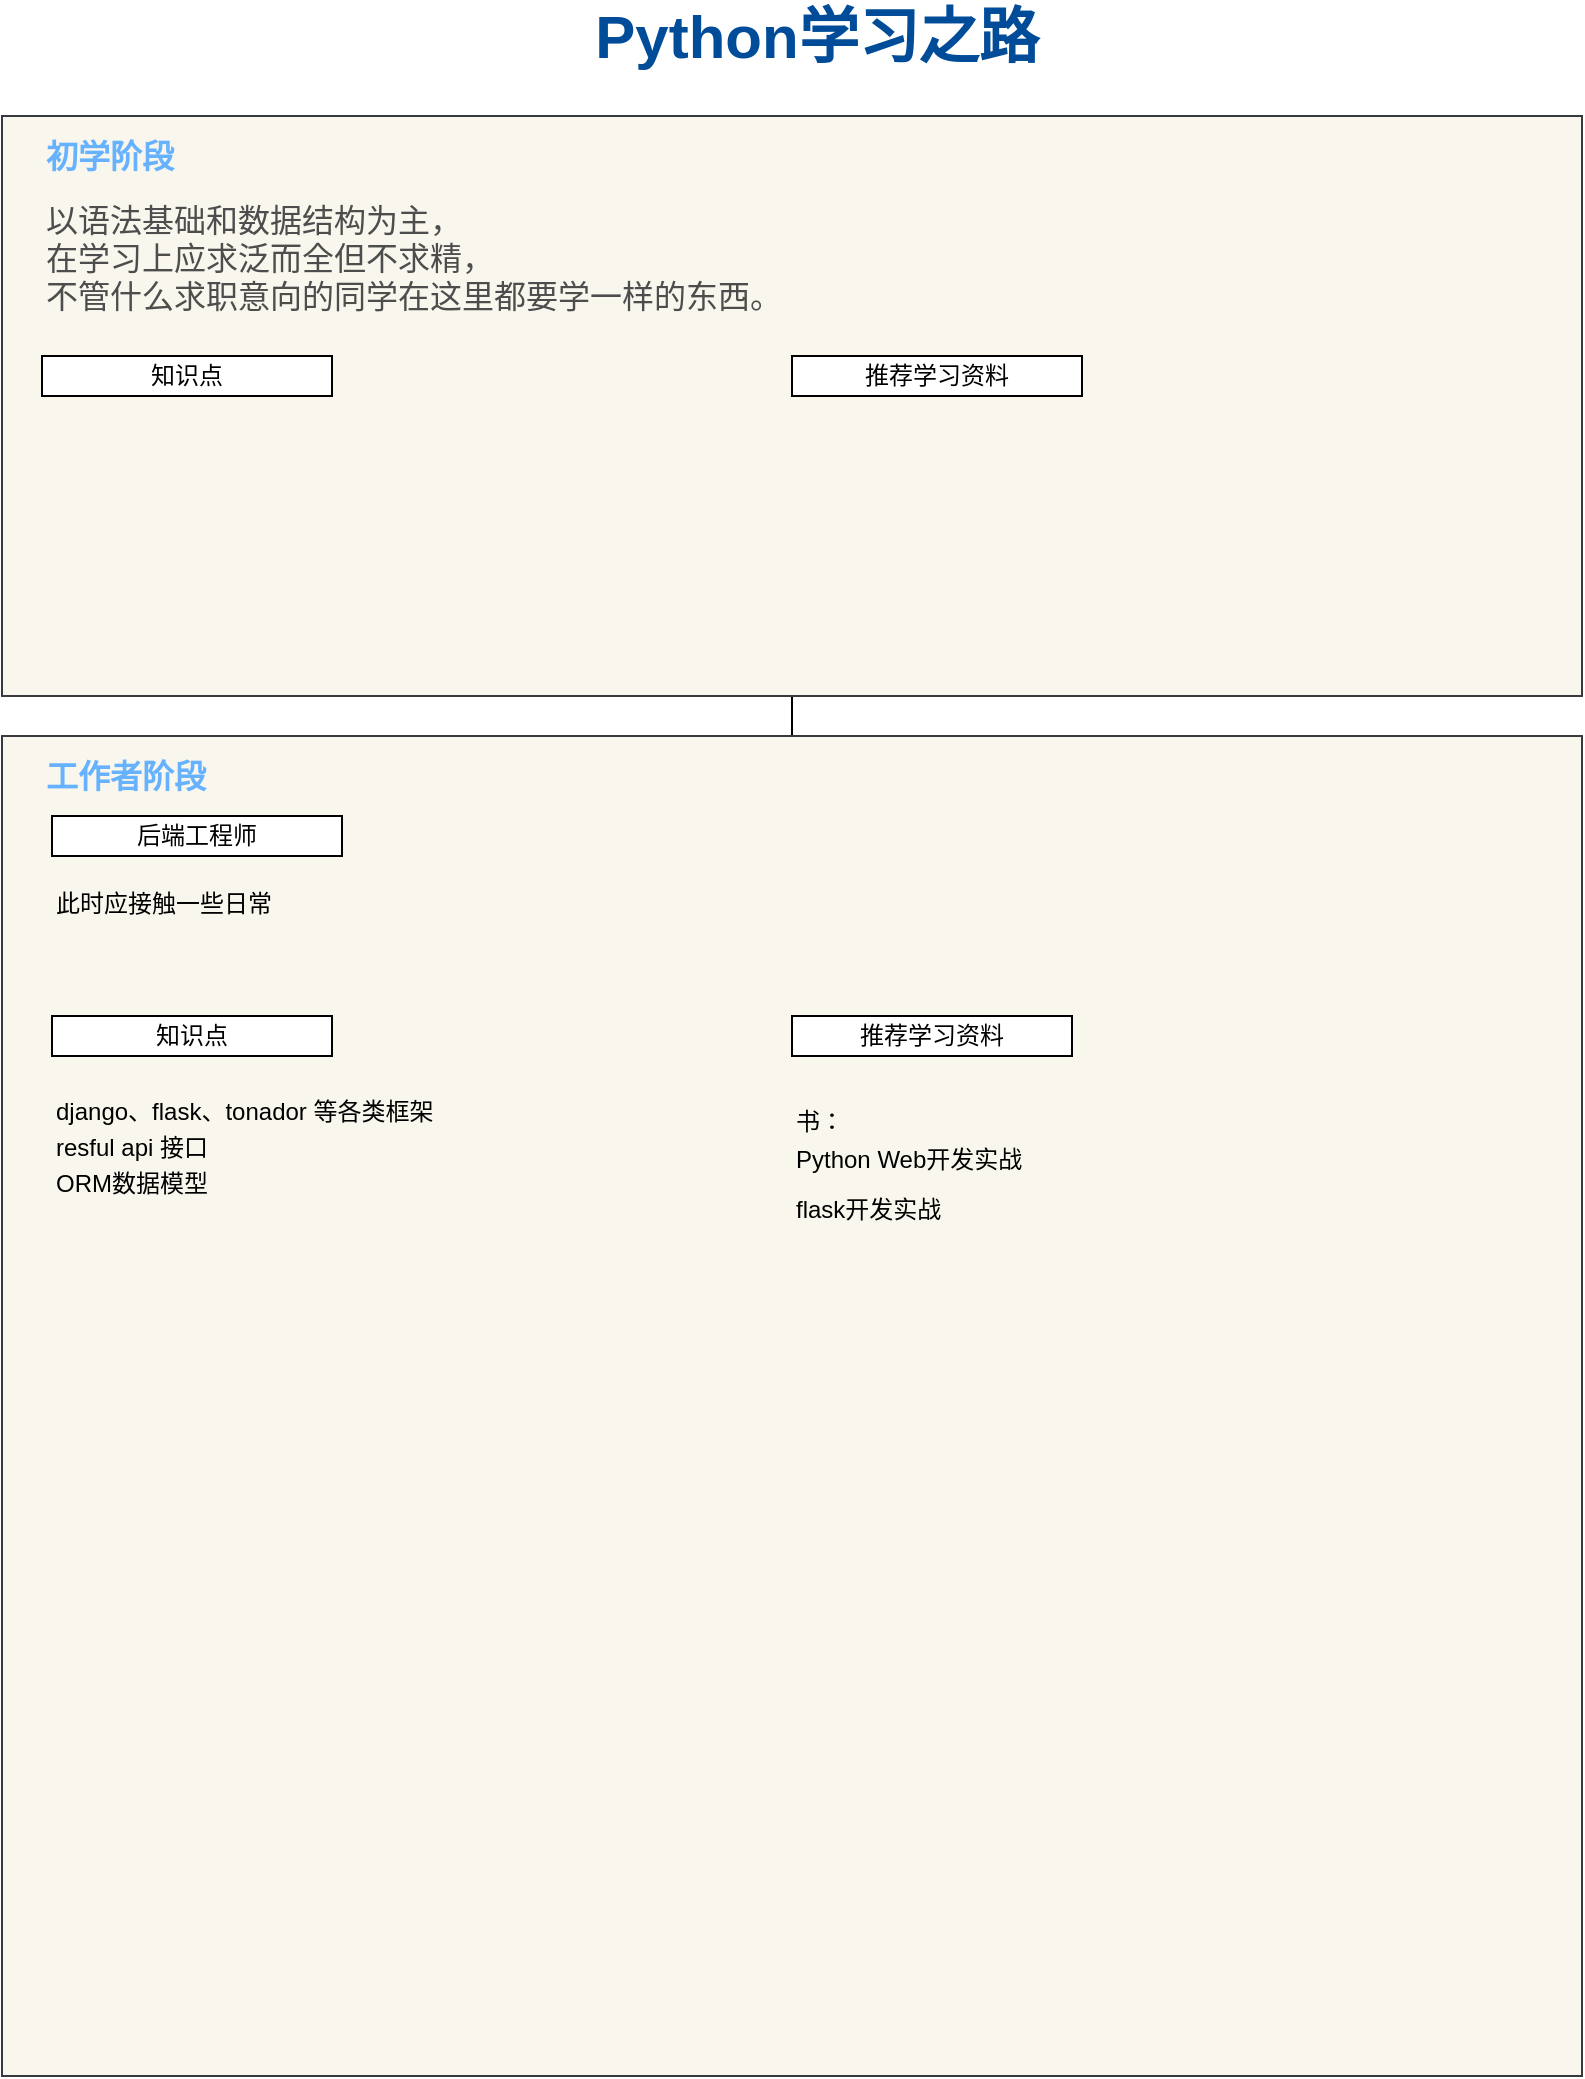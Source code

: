 <mxfile version="13.6.4" type="github">
  <diagram id="l5rkMX41A2DQlqJ6bJBF" name="Page-1">
    <mxGraphModel dx="1422" dy="791" grid="1" gridSize="10" guides="1" tooltips="1" connect="1" arrows="1" fold="1" page="1" pageScale="1" pageWidth="850" pageHeight="1100" math="0" shadow="0">
      <root>
        <mxCell id="0" />
        <mxCell id="1" parent="0" />
        <mxCell id="UAcBqdveJcMJWKJadwkK-24" value="" style="edgeStyle=orthogonalEdgeStyle;rounded=0;orthogonalLoop=1;jettySize=auto;html=1;" edge="1" parent="1" source="UAcBqdveJcMJWKJadwkK-5" target="UAcBqdveJcMJWKJadwkK-22">
          <mxGeometry relative="1" as="geometry" />
        </mxCell>
        <mxCell id="UAcBqdveJcMJWKJadwkK-5" value="" style="rounded=0;whiteSpace=wrap;html=1;fillColor=#f9f7ed;strokeColor=#36393d;" vertex="1" parent="1">
          <mxGeometry x="30" y="100" width="790" height="290" as="geometry" />
        </mxCell>
        <mxCell id="UAcBqdveJcMJWKJadwkK-1" value="初学阶段" style="text;html=1;align=left;verticalAlign=middle;whiteSpace=wrap;rounded=0;fontSize=16;fontStyle=1;fontColor=#66B2FF;" vertex="1" parent="1">
          <mxGeometry x="50" y="110" width="140" height="20" as="geometry" />
        </mxCell>
        <mxCell id="UAcBqdveJcMJWKJadwkK-2" value="&lt;font size=&quot;1&quot; color=&quot;#004C99&quot;&gt;&lt;b style=&quot;font-size: 30px&quot;&gt;Python学习之路&lt;/b&gt;&lt;/font&gt;" style="text;html=1;strokeColor=none;fillColor=none;align=center;verticalAlign=middle;whiteSpace=wrap;rounded=0;" vertex="1" parent="1">
          <mxGeometry x="260" y="50" width="355" height="20" as="geometry" />
        </mxCell>
        <mxCell id="UAcBqdveJcMJWKJadwkK-3" value="&lt;p style=&quot;line-height: 120%&quot;&gt;以语法基础和数据结构为主，&lt;br&gt;在学习上应求泛而全但不求精，&lt;br&gt;不管什么求职意向的同学在这里都要学一样的东西。&lt;/p&gt;" style="text;fillColor=none;align=left;verticalAlign=top;whiteSpace=wrap;rounded=0;fontSize=16;horizontal=1;labelPosition=center;verticalLabelPosition=middle;spacing=2;fontColor=#4D4D4D;labelBackgroundColor=none;spacingTop=0;fontStyle=0;html=1;" vertex="1" parent="1">
          <mxGeometry x="50" y="120" width="400" height="100" as="geometry" />
        </mxCell>
        <mxCell id="UAcBqdveJcMJWKJadwkK-6" value="知识点" style="rounded=0;whiteSpace=wrap;html=1;" vertex="1" parent="1">
          <mxGeometry x="50" y="220" width="145" height="20" as="geometry" />
        </mxCell>
        <mxCell id="UAcBqdveJcMJWKJadwkK-7" value="" style="rounded=0;whiteSpace=wrap;html=1;fillColor=#f9f7ed;strokeColor=#36393d;" vertex="1" parent="1">
          <mxGeometry x="30" y="410" width="790" height="670" as="geometry" />
        </mxCell>
        <mxCell id="UAcBqdveJcMJWKJadwkK-8" value="工作者阶段" style="text;html=1;align=left;verticalAlign=middle;whiteSpace=wrap;rounded=0;fontSize=16;fontStyle=1;fontColor=#66B2FF;" vertex="1" parent="1">
          <mxGeometry x="50" y="420" width="140" height="20" as="geometry" />
        </mxCell>
        <mxCell id="UAcBqdveJcMJWKJadwkK-12" value="推荐学习资料" style="rounded=0;whiteSpace=wrap;html=1;" vertex="1" parent="1">
          <mxGeometry x="425" y="220" width="145" height="20" as="geometry" />
        </mxCell>
        <mxCell id="UAcBqdveJcMJWKJadwkK-13" value="推荐学习资料" style="rounded=0;whiteSpace=wrap;html=1;" vertex="1" parent="1">
          <mxGeometry x="425" y="550" width="140" height="20" as="geometry" />
        </mxCell>
        <mxCell id="UAcBqdveJcMJWKJadwkK-20" value="后端工程师" style="rounded=0;whiteSpace=wrap;html=1;" vertex="1" parent="1">
          <mxGeometry x="55" y="450" width="145" height="20" as="geometry" />
        </mxCell>
        <mxCell id="UAcBqdveJcMJWKJadwkK-21" value="知识点" style="rounded=0;whiteSpace=wrap;html=1;" vertex="1" parent="1">
          <mxGeometry x="55" y="550" width="140" height="20" as="geometry" />
        </mxCell>
        <mxCell id="UAcBqdveJcMJWKJadwkK-22" value="此时应接触一些日常" style="text;html=1;strokeColor=none;fillColor=none;align=left;verticalAlign=top;whiteSpace=wrap;rounded=0;" vertex="1" parent="1">
          <mxGeometry x="55" y="480" width="375" height="40" as="geometry" />
        </mxCell>
        <mxCell id="UAcBqdveJcMJWKJadwkK-23" value="&lt;p style=&quot;line-height: 150%&quot;&gt;django、flask、tonador 等各类框架&lt;br&gt;resful api 接口&lt;br&gt;ORM数据模型&lt;br&gt;&lt;br&gt;&lt;br&gt;&lt;br&gt;&lt;/p&gt;" style="text;strokeColor=none;fillColor=none;align=left;verticalAlign=top;whiteSpace=wrap;rounded=0;html=1;" vertex="1" parent="1">
          <mxGeometry x="55" y="570" width="245" height="100" as="geometry" />
        </mxCell>
        <mxCell id="UAcBqdveJcMJWKJadwkK-26" value="&lt;p style=&quot;line-height: 80%&quot;&gt;书： &lt;br&gt;&lt;br&gt;Python Web开发实战 &lt;br&gt;&lt;/p&gt;&lt;div&gt;flask开发实战&lt;br&gt;&lt;/div&gt;&lt;div&gt;&lt;br&gt;&lt;/div&gt;" style="text;strokeColor=none;fillColor=none;align=left;verticalAlign=top;whiteSpace=wrap;rounded=0;html=1;" vertex="1" parent="1">
          <mxGeometry x="425" y="580" width="145" height="100" as="geometry" />
        </mxCell>
      </root>
    </mxGraphModel>
  </diagram>
</mxfile>
